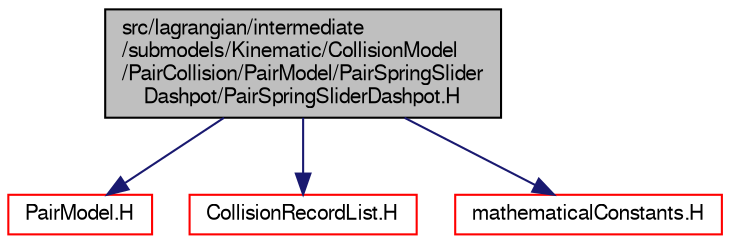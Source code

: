 digraph "src/lagrangian/intermediate/submodels/Kinematic/CollisionModel/PairCollision/PairModel/PairSpringSliderDashpot/PairSpringSliderDashpot.H"
{
  bgcolor="transparent";
  edge [fontname="FreeSans",fontsize="10",labelfontname="FreeSans",labelfontsize="10"];
  node [fontname="FreeSans",fontsize="10",shape=record];
  Node0 [label="src/lagrangian/intermediate\l/submodels/Kinematic/CollisionModel\l/PairCollision/PairModel/PairSpringSlider\lDashpot/PairSpringSliderDashpot.H",height=0.2,width=0.4,color="black", fillcolor="grey75", style="filled", fontcolor="black"];
  Node0 -> Node1 [color="midnightblue",fontsize="10",style="solid",fontname="FreeSans"];
  Node1 [label="PairModel.H",height=0.2,width=0.4,color="red",URL="$a05648.html"];
  Node0 -> Node86 [color="midnightblue",fontsize="10",style="solid",fontname="FreeSans"];
  Node86 [label="CollisionRecordList.H",height=0.2,width=0.4,color="red",URL="$a05408.html"];
  Node0 -> Node102 [color="midnightblue",fontsize="10",style="solid",fontname="FreeSans"];
  Node102 [label="mathematicalConstants.H",height=0.2,width=0.4,color="red",URL="$a10238.html"];
}
